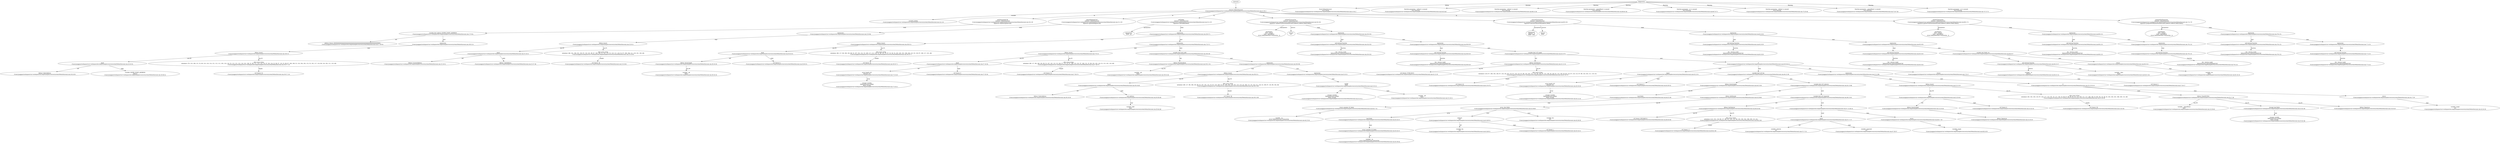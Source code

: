strict digraph "/Users/yangpan/workspace/rust-workspace/ola-lang/examples/source/system/DefaultAccount.ola" {
	contract [label="contract DefaultAccount\n/Users/yangpan/workspace/rust-workspace/ola-lang/examples/source/system/DefaultAccount.ola:4:1-81:2"]
	var [label="variable pubkey\n/Users/yangpan/workspace/rust-workspace/ola-lang/examples/source/system/DefaultAccount.ola:14:5-18"]
	onlyEntrypointCall [label="onlyEntrypointCall\ncontract: DefaultAccount\n/Users/yangpan/workspace/rust-workspace/ola-lang/examples/source/system/DefaultAccount.ola:16:5-28\nsignature onlyEntrypointCall()"]
	var_decl [label="variable decl address ENTRY_POINT_ADDRESS\n/Users/yangpan/workspace/rust-workspace/ola-lang/examples/source/system/DefaultAccount.ola:17:9-54"]
	address_literal [label="address literal: 0000000000000000000000000000000000000000000000000000000000008001\n/Users/yangpan/workspace/rust-workspace/ola-lang/examples/source/system/DefaultAccount.ola:17:39-54"]
	expr [label="expression\n/Users/yangpan/workspace/rust-workspace/ola-lang/examples/source/system/DefaultAccount.ola:18:9-115"]
	libfunc [label="libfunc Assert\n/Users/yangpan/workspace/rust-workspace/ola-lang/examples/source/system/DefaultAccount.ola:18:9-15"]
	equal [label="equal\n/Users/yangpan/workspace/rust-workspace/ola-lang/examples/source/system/DefaultAccount.ola:18:16-55"]
	libfunc_9 [label="libfunc CallerAddress\n/Users/yangpan/workspace/rust-workspace/ola-lang/examples/source/system/DefaultAccount.ola:18:16-30"]
	variable [label="variable: ENTRY_POINT_ADDRESS\naddress\n/Users/yangpan/workspace/rust-workspace/ola-lang/examples/source/system/DefaultAccount.ola:18:36-55"]
	alloc_array [label="alloc array string\ninitializer: [79, 110, 108, 121, 32, 69, 110, 116, 114, 121, 112, 111, 105, 110, 116, 32, 115, 121, 115, 116, 101, 109, 32, 99, 111, 110, 116, 114, 97, 99, 116, 32, 99, 97, 110, 32, 99, 97, 108, 108, 32, 116, 104, 105, 115, 32, 102, 117, 110, 99, 116, 105, 111, 110, 46]\n/Users/yangpan/workspace/rust-workspace/ola-lang/examples/source/system/DefaultAccount.ola:18:57-114"]
	number_literal [label="u32 literal: 55\n/Users/yangpan/workspace/rust-workspace/ola-lang/examples/source/system/DefaultAccount.ola:18:57-114"]
	ignoreDelegateCall [label="ignoreDelegateCall\ncontract: DefaultAccount\n/Users/yangpan/workspace/rust-workspace/ola-lang/examples/source/system/DefaultAccount.ola:21:5-28\nsignature ignoreDelegateCall()"]
	expr_14 [label="expression\n/Users/yangpan/workspace/rust-workspace/ola-lang/examples/source/system/DefaultAccount.ola:22:9-84"]
	libfunc_15 [label="libfunc Assert\n/Users/yangpan/workspace/rust-workspace/ola-lang/examples/source/system/DefaultAccount.ola:22:9-15"]
	equal_16 [label="equal\n/Users/yangpan/workspace/rust-workspace/ola-lang/examples/source/system/DefaultAccount.ola:22:16-51"]
	libfunc_17 [label="libfunc CurrentAddress\n/Users/yangpan/workspace/rust-workspace/ola-lang/examples/source/system/DefaultAccount.ola:22:16-31"]
	libfunc_18 [label="libfunc CodeAddress\n/Users/yangpan/workspace/rust-workspace/ola-lang/examples/source/system/DefaultAccount.ola:22:37-49"]
	alloc_array_19 [label="alloc array string\ninitializer: [68, 101, 108, 101, 103, 97, 116, 101, 99, 97, 108, 108, 32, 105, 115, 32, 110, 111, 116, 32, 97, 108, 108, 111, 119, 101, 100, 46]\n/Users/yangpan/workspace/rust-workspace/ola-lang/examples/source/system/DefaultAccount.ola:22:53-83"]
	number_literal_20 [label="u32 literal: 28\n/Users/yangpan/workspace/rust-workspace/ola-lang/examples/source/system/DefaultAccount.ola:22:53-83"]
	setPubkey [label="setPubkey\ncontract: DefaultAccount\n/Users/yangpan/workspace/rust-workspace/ola-lang/examples/source/system/DefaultAccount.ola:25:5-29\nsignature setPubkey(fields)"]
	parameters [label="parameters\nfields _pk"]
	expr_23 [label="expression\n/Users/yangpan/workspace/rust-workspace/ola-lang/examples/source/system/DefaultAccount.ola:26:9-72"]
	libfunc_24 [label="libfunc Assert\n/Users/yangpan/workspace/rust-workspace/ola-lang/examples/source/system/DefaultAccount.ola:26:9-15"]
	equal_25 [label="equal\n/Users/yangpan/workspace/rust-workspace/ola-lang/examples/source/system/DefaultAccount.ola:26:16-31"]
	libfunc_26 [label="libfunc ArrayLength\n/Users/yangpan/workspace/rust-workspace/ola-lang/examples/source/system/DefaultAccount.ola:26:16-26"]
	variable_27 [label="variable: _pk\nfields\n/Users/yangpan/workspace/rust-workspace/ola-lang/examples/source/system/DefaultAccount.ola:26:16-19"]
	number_literal_28 [label="u32 literal: 8\n/Users/yangpan/workspace/rust-workspace/ola-lang/examples/source/system/DefaultAccount.ola:26:30-31"]
	alloc_array_29 [label="alloc array string\ninitializer: [80, 117, 98, 108, 105, 99, 32, 107, 101, 121, 32, 109, 117, 115, 116, 32, 98, 101, 32, 97, 32, 56, 32, 102, 105, 101, 108, 100, 115, 32, 118, 97, 108, 117, 101, 46]\n/Users/yangpan/workspace/rust-workspace/ola-lang/examples/source/system/DefaultAccount.ola:26:33-71"]
	number_literal_30 [label="u32 literal: 36\n/Users/yangpan/workspace/rust-workspace/ola-lang/examples/source/system/DefaultAccount.ola:26:33-71"]
	expr_31 [label="expression\n/Users/yangpan/workspace/rust-workspace/ola-lang/examples/source/system/DefaultAccount.ola:27:9-71"]
	libfunc_32 [label="libfunc Assert\n/Users/yangpan/workspace/rust-workspace/ola-lang/examples/source/system/DefaultAccount.ola:27:9-15"]
	equal_33 [label="equal\n/Users/yangpan/workspace/rust-workspace/ola-lang/examples/source/system/DefaultAccount.ola:27:16-34"]
	array_length [label="array length u32\nelement u32\n/Users/yangpan/workspace/rust-workspace/ola-lang/examples/source/system/DefaultAccount.ola:27:23-29"]
	storage_var [label="storage variable\nDefaultAccount.pubkey\nfields storage\n/Users/yangpan/workspace/rust-workspace/ola-lang/examples/source/system/DefaultAccount.ola:27:16-22"]
	number_literal_36 [label="u32 literal: 0\n/Users/yangpan/workspace/rust-workspace/ola-lang/examples/source/system/DefaultAccount.ola:27:33-34"]
	alloc_array_37 [label="alloc array string\ninitializer: [80, 117, 98, 108, 105, 99, 32, 107, 101, 121, 32, 104, 97, 115, 32, 97, 108, 114, 101, 97, 100, 121, 32, 98, 101, 101, 110, 32, 115, 101, 116, 46]\n/Users/yangpan/workspace/rust-workspace/ola-lang/examples/source/system/DefaultAccount.ola:27:36-70"]
	number_literal_38 [label="u32 literal: 32\n/Users/yangpan/workspace/rust-workspace/ola-lang/examples/source/system/DefaultAccount.ola:27:36-70"]
	var_decl_39 [label="variable decl hash addr\n/Users/yangpan/workspace/rust-workspace/ola-lang/examples/source/system/DefaultAccount.ola:29:9-39"]
	libfunc_40 [label="libfunc PoseidonHash\n/Users/yangpan/workspace/rust-workspace/ola-lang/examples/source/system/DefaultAccount.ola:29:21-34"]
	variable_41 [label="variable: _pk\nfields\n/Users/yangpan/workspace/rust-workspace/ola-lang/examples/source/system/DefaultAccount.ola:29:35-38"]
	expr_42 [label="expression\n/Users/yangpan/workspace/rust-workspace/ola-lang/examples/source/system/DefaultAccount.ola:30:9-90"]
	libfunc_43 [label="libfunc Assert\n/Users/yangpan/workspace/rust-workspace/ola-lang/examples/source/system/DefaultAccount.ola:30:9-15"]
	equal_44 [label="equal\n/Users/yangpan/workspace/rust-workspace/ola-lang/examples/source/system/DefaultAccount.ola:30:16-49"]
	libfunc_45 [label="libfunc CallerAddress\n/Users/yangpan/workspace/rust-workspace/ola-lang/examples/source/system/DefaultAccount.ola:30:16-30"]
	cast [label="cast address\n/Users/yangpan/workspace/rust-workspace/ola-lang/examples/source/system/DefaultAccount.ola:30:36-49"]
	variable_47 [label="variable: addr\nhash\n/Users/yangpan/workspace/rust-workspace/ola-lang/examples/source/system/DefaultAccount.ola:30:44-48"]
	alloc_array_48 [label="alloc array string\ninitializer: [80, 117, 98, 108, 105, 99, 32, 107, 101, 121, 32, 97, 110, 100, 32, 97, 100, 100, 114, 101, 115, 115, 32, 100, 111, 32, 110, 111, 116, 32, 109, 97, 116, 99, 104, 46]\n/Users/yangpan/workspace/rust-workspace/ola-lang/examples/source/system/DefaultAccount.ola:30:51-89"]
	number_literal_49 [label="u32 literal: 36\n/Users/yangpan/workspace/rust-workspace/ola-lang/examples/source/system/DefaultAccount.ola:30:51-89"]
	expr_50 [label="expression\n/Users/yangpan/workspace/rust-workspace/ola-lang/examples/source/system/DefaultAccount.ola:31:9-21"]
	assign [label="assign\nfields\n/Users/yangpan/workspace/rust-workspace/ola-lang/examples/source/system/DefaultAccount.ola:31:9-15"]
	storage_var_52 [label="storage variable\nDefaultAccount.pubkey\nfields storage\n/Users/yangpan/workspace/rust-workspace/ola-lang/examples/source/system/DefaultAccount.ola:31:9-15"]
	variable_53 [label="variable: _pk\nfields\n/Users/yangpan/workspace/rust-workspace/ola-lang/examples/source/system/DefaultAccount.ola:31:18-21"]
	validateTransaction [label="validateTransaction\ncontract: DefaultAccount\n/Users/yangpan/workspace/rust-workspace/ola-lang/examples/source/system/DefaultAccount.ola:34:5-85\nsignature validateTransaction(hash,hash,(address,address,fields,fields))"]
	parameters_55 [label="parameters\nhash _txHash\nhash _signedHash\nstruct DefaultAccount.Transaction _tx"]
	returns [label="returns\nu32 "]
	expr_57 [label="expression\n/Users/yangpan/workspace/rust-workspace/ola-lang/examples/source/system/DefaultAccount.ola:35:9-29"]
	call_internal_function [label="call internal function\n/Users/yangpan/workspace/rust-workspace/ola-lang/examples/source/system/DefaultAccount.ola:35:9-29"]
	internal_function [label="fn()  returns (void)\nDefaultAccount.onlyEntrypointCall\n/Users/yangpan/workspace/rust-workspace/ola-lang/examples/source/system/DefaultAccount.ola:35:9-29"]
	expr_60 [label="expression\n/Users/yangpan/workspace/rust-workspace/ola-lang/examples/source/system/DefaultAccount.ola:36:9-29"]
	call_internal_function_61 [label="call internal function\n/Users/yangpan/workspace/rust-workspace/ola-lang/examples/source/system/DefaultAccount.ola:36:9-29"]
	internal_function_62 [label="fn()  returns (void)\nDefaultAccount.ignoreDelegateCall\n/Users/yangpan/workspace/rust-workspace/ola-lang/examples/source/system/DefaultAccount.ola:36:9-29"]
	var_decl_63 [label="variable decl u32 magic\n/Users/yangpan/workspace/rust-workspace/ola-lang/examples/source/system/DefaultAccount.ola:41:9-79"]
	libfunc_64 [label="libfunc GetSelector\n/Users/yangpan/workspace/rust-workspace/ola-lang/examples/source/system/DefaultAccount.ola:41:21-33"]
	number_literal_65 [label="u32 literal: 3738116221\n/Users/yangpan/workspace/rust-workspace/ola-lang/examples/source/system/DefaultAccount.ola:41:21-33"]
	alloc_array_66 [label="alloc array string\ninitializer: [118, 97, 108, 105, 100, 97, 116, 101, 84, 114, 97, 110, 115, 97, 99, 116, 105, 111, 110, 40, 104, 97, 115, 104, 44, 104, 97, 115, 104, 44, 84, 114, 97, 110, 115, 97, 99, 116, 105, 111, 110, 41]\n/Users/yangpan/workspace/rust-workspace/ola-lang/examples/source/system/DefaultAccount.ola:41:34-78"]
	number_literal_67 [label="u32 literal: 42\n/Users/yangpan/workspace/rust-workspace/ola-lang/examples/source/system/DefaultAccount.ola:41:34-78"]
	if [label="if\n/Users/yangpan/workspace/rust-workspace/ola-lang/examples/source/system/DefaultAccount.ola:43:9-56:10"]
	equal_69 [label="equal\n/Users/yangpan/workspace/rust-workspace/ola-lang/examples/source/system/DefaultAccount.ola:43:13-31"]
	array_length_70 [label="array length u32\nelement u32\n/Users/yangpan/workspace/rust-workspace/ola-lang/examples/source/system/DefaultAccount.ola:43:20-26"]
	storage_var_71 [label="storage variable\nDefaultAccount.pubkey\nfields storage\n/Users/yangpan/workspace/rust-workspace/ola-lang/examples/source/system/DefaultAccount.ola:43:13-19"]
	number_literal_72 [label="u32 literal: 0\n/Users/yangpan/workspace/rust-workspace/ola-lang/examples/source/system/DefaultAccount.ola:43:30-31"]
	var_decl_73 [label="variable decl u32 len\n/Users/yangpan/workspace/rust-workspace/ola-lang/examples/source/system/DefaultAccount.ola:44:13-38"]
	libfunc_74 [label="libfunc ArrayLength\n/Users/yangpan/workspace/rust-workspace/ola-lang/examples/source/system/DefaultAccount.ola:44:23-38"]
	load [label="load fields\n/Users/yangpan/workspace/rust-workspace/ola-lang/examples/source/system/DefaultAccount.ola:44:23-38"]
	structmember [label="struct_member #2 fields\n/Users/yangpan/workspace/rust-workspace/ola-lang/examples/source/system/DefaultAccount.ola:44:27-31"]
	variable_77 [label="variable: _tx\nstruct DefaultAccount.Transaction\n/Users/yangpan/workspace/rust-workspace/ola-lang/examples/source/system/DefaultAccount.ola:44:23-26"]
	var_decl_78 [label="variable decl u32 selector\n/Users/yangpan/workspace/rust-workspace/ola-lang/examples/source/system/DefaultAccount.ola:45:13-68"]
	libfunc_79 [label="libfunc AbiDecode\n/Users/yangpan/workspace/rust-workspace/ola-lang/examples/source/system/DefaultAccount.ola:45:28-68"]
	array_slice [label="array_slice fields\n/Users/yangpan/workspace/rust-workspace/ola-lang/examples/source/system/DefaultAccount.ola:45:39-60"]
	load_81 [label="load fields\n/Users/yangpan/workspace/rust-workspace/ola-lang/examples/source/system/DefaultAccount.ola:45:43-47"]
	structmember_82 [label="struct_member #2 fields\n/Users/yangpan/workspace/rust-workspace/ola-lang/examples/source/system/DefaultAccount.ola:45:43-47"]
	variable_83 [label="variable: _tx\nstruct DefaultAccount.Transaction\n/Users/yangpan/workspace/rust-workspace/ola-lang/examples/source/system/DefaultAccount.ola:45:39-42"]
	subtract [label="subtract\nu32\n/Users/yangpan/workspace/rust-workspace/ola-lang/examples/source/system/DefaultAccount.ola:45:48-55"]
	variable_85 [label="variable: len\nu32\n/Users/yangpan/workspace/rust-workspace/ola-lang/examples/source/system/DefaultAccount.ola:45:48-51"]
	number_literal_86 [label="u32 literal: 1\n/Users/yangpan/workspace/rust-workspace/ola-lang/examples/source/system/DefaultAccount.ola:45:54-55"]
	variable_87 [label="variable: len\nu32\n/Users/yangpan/workspace/rust-workspace/ola-lang/examples/source/system/DefaultAccount.ola:45:56-59"]
	var_decl_88 [label="variable decl u32 expected\n/Users/yangpan/workspace/rust-workspace/ola-lang/examples/source/system/DefaultAccount.ola:46:13-61"]
	libfunc_89 [label="libfunc GetSelector\n/Users/yangpan/workspace/rust-workspace/ola-lang/examples/source/system/DefaultAccount.ola:46:28-40"]
	number_literal_90 [label="u32 literal: 3925046215\n/Users/yangpan/workspace/rust-workspace/ola-lang/examples/source/system/DefaultAccount.ola:46:28-40"]
	alloc_array_91 [label="alloc array string\ninitializer: [115, 101, 116, 80, 117, 98, 107, 101, 121, 40, 102, 105, 101, 108, 100, 115, 41]\n/Users/yangpan/workspace/rust-workspace/ola-lang/examples/source/system/DefaultAccount.ola:46:41-60"]
	number_literal_92 [label="u32 literal: 17\n/Users/yangpan/workspace/rust-workspace/ola-lang/examples/source/system/DefaultAccount.ola:46:41-60"]
	if_93 [label="if\n/Users/yangpan/workspace/rust-workspace/ola-lang/examples/source/system/DefaultAccount.ola:47:13-49:14"]
	equal_94 [label="equal\n/Users/yangpan/workspace/rust-workspace/ola-lang/examples/source/system/DefaultAccount.ola:47:17-37"]
	variable_95 [label="variable: selector\nu32\n/Users/yangpan/workspace/rust-workspace/ola-lang/examples/source/system/DefaultAccount.ola:47:17-25"]
	variable_96 [label="variable: expected\nu32\n/Users/yangpan/workspace/rust-workspace/ola-lang/examples/source/system/DefaultAccount.ola:47:29-37"]
	return [label="return\n/Users/yangpan/workspace/rust-workspace/ola-lang/examples/source/system/DefaultAccount.ola:48:17-29"]
	variable_98 [label="variable: magic\nu32\n/Users/yangpan/workspace/rust-workspace/ola-lang/examples/source/system/DefaultAccount.ola:48:24-29"]
	expr_99 [label="expression\n/Users/yangpan/workspace/rust-workspace/ola-lang/examples/source/system/DefaultAccount.ola:52:13-86"]
	libfunc_100 [label="libfunc Assert\n/Users/yangpan/workspace/rust-workspace/ola-lang/examples/source/system/DefaultAccount.ola:52:13-19"]
	equal_101 [label="equal\n/Users/yangpan/workspace/rust-workspace/ola-lang/examples/source/system/DefaultAccount.ola:52:20-43"]
	libfunc_102 [label="libfunc ArrayLength\n/Users/yangpan/workspace/rust-workspace/ola-lang/examples/source/system/DefaultAccount.ola:52:20-38"]
	libfunc_103 [label="libfunc Signature\n/Users/yangpan/workspace/rust-workspace/ola-lang/examples/source/system/DefaultAccount.ola:52:20-29"]
	number_literal_104 [label="u32 literal: 8\n/Users/yangpan/workspace/rust-workspace/ola-lang/examples/source/system/DefaultAccount.ola:52:42-43"]
	alloc_array_105 [label="alloc array string\ninitializer: [83, 105, 103, 110, 97, 116, 117, 114, 101, 32, 111, 102, 32, 69, 67, 68, 83, 65, 32, 115, 104, 111, 117, 108, 100, 32, 98, 101, 32, 56, 32, 102, 105, 101, 108, 100, 115, 46]\n/Users/yangpan/workspace/rust-workspace/ola-lang/examples/source/system/DefaultAccount.ola:52:45-85"]
	number_literal_106 [label="u32 literal: 38\n/Users/yangpan/workspace/rust-workspace/ola-lang/examples/source/system/DefaultAccount.ola:52:45-85"]
	if_107 [label="if\n/Users/yangpan/workspace/rust-workspace/ola-lang/examples/source/system/DefaultAccount.ola:53:13-55:14"]
	libfunc_108 [label="libfunc CheckECDSA\n/Users/yangpan/workspace/rust-workspace/ola-lang/examples/source/system/DefaultAccount.ola:53:17-28"]
	variable_109 [label="variable: _signedHash\nhash\n/Users/yangpan/workspace/rust-workspace/ola-lang/examples/source/system/DefaultAccount.ola:53:29-40"]
	storage_load [label="storage load fields\n/Users/yangpan/workspace/rust-workspace/ola-lang/examples/source/system/DefaultAccount.ola:53:42-48"]
	storage_var_111 [label="storage variable\nDefaultAccount.pubkey\nfields storage\n/Users/yangpan/workspace/rust-workspace/ola-lang/examples/source/system/DefaultAccount.ola:53:42-48"]
	libfunc_112 [label="libfunc Signature\n/Users/yangpan/workspace/rust-workspace/ola-lang/examples/source/system/DefaultAccount.ola:53:50-59"]
	return_113 [label="return\n/Users/yangpan/workspace/rust-workspace/ola-lang/examples/source/system/DefaultAccount.ola:54:17-29"]
	variable_114 [label="variable: magic\nu32\n/Users/yangpan/workspace/rust-workspace/ola-lang/examples/source/system/DefaultAccount.ola:54:24-29"]
	return_115 [label="return\n/Users/yangpan/workspace/rust-workspace/ola-lang/examples/source/system/DefaultAccount.ola:57:9-17"]
	number_literal_116 [label="u32 literal: 0\n/Users/yangpan/workspace/rust-workspace/ola-lang/examples/source/system/DefaultAccount.ola:57:16-17"]
	executeTransaction [label="executeTransaction\ncontract: DefaultAccount\n/Users/yangpan/workspace/rust-workspace/ola-lang/examples/source/system/DefaultAccount.ola:60:5-65\nsignature executeTransaction(address,fields)"]
	parameters_118 [label="parameters\naddress _to\nfields _data"]
	returns_119 [label="returns\nfields "]
	expr_120 [label="expression\n/Users/yangpan/workspace/rust-workspace/ola-lang/examples/source/system/DefaultAccount.ola:61:9-29"]
	call_internal_function_121 [label="call internal function\n/Users/yangpan/workspace/rust-workspace/ola-lang/examples/source/system/DefaultAccount.ola:61:9-29"]
	internal_function_122 [label="fn()  returns (void)\nDefaultAccount.onlyEntrypointCall\n/Users/yangpan/workspace/rust-workspace/ola-lang/examples/source/system/DefaultAccount.ola:61:9-29"]
	expr_123 [label="expression\n/Users/yangpan/workspace/rust-workspace/ola-lang/examples/source/system/DefaultAccount.ola:62:9-29"]
	call_internal_function_124 [label="call internal function\n/Users/yangpan/workspace/rust-workspace/ola-lang/examples/source/system/DefaultAccount.ola:62:9-29"]
	internal_function_125 [label="fn()  returns (void)\nDefaultAccount.ignoreDelegateCall\n/Users/yangpan/workspace/rust-workspace/ola-lang/examples/source/system/DefaultAccount.ola:62:9-29"]
	var_decl_126 [label="variable decl fields res\n/Users/yangpan/workspace/rust-workspace/ola-lang/examples/source/system/DefaultAccount.ola:64:9-37"]
	call_external_function [label="call external function\n/Users/yangpan/workspace/rust-workspace/ola-lang/examples/source/system/DefaultAccount.ola:64:22-37"]
	variable_128 [label="variable: _to\naddress\n/Users/yangpan/workspace/rust-workspace/ola-lang/examples/source/system/DefaultAccount.ola:64:22-25"]
	variable_129 [label="variable: _data\nfields\n/Users/yangpan/workspace/rust-workspace/ola-lang/examples/source/system/DefaultAccount.ola:64:31-36"]
	return_130 [label="return\n/Users/yangpan/workspace/rust-workspace/ola-lang/examples/source/system/DefaultAccount.ola:65:9-19"]
	variable_131 [label="variable: res\nfields\n/Users/yangpan/workspace/rust-workspace/ola-lang/examples/source/system/DefaultAccount.ola:65:16-19"]
	payForTransaction [label="payForTransaction\ncontract: DefaultAccount\n/Users/yangpan/workspace/rust-workspace/ola-lang/examples/source/system/DefaultAccount.ola:68:5-74\nsignature payForTransaction(hash,hash,(address,address,fields,fields))"]
	parameters_133 [label="parameters\nhash _txHash\nhash _signedHash\nstruct DefaultAccount.Transaction _tx"]
	expr_134 [label="expression\n/Users/yangpan/workspace/rust-workspace/ola-lang/examples/source/system/DefaultAccount.ola:69:5-25"]
	call_internal_function_135 [label="call internal function\n/Users/yangpan/workspace/rust-workspace/ola-lang/examples/source/system/DefaultAccount.ola:69:5-25"]
	internal_function_136 [label="fn()  returns (void)\nDefaultAccount.onlyEntrypointCall\n/Users/yangpan/workspace/rust-workspace/ola-lang/examples/source/system/DefaultAccount.ola:69:5-25"]
	expr_137 [label="expression\n/Users/yangpan/workspace/rust-workspace/ola-lang/examples/source/system/DefaultAccount.ola:70:5-25"]
	call_internal_function_138 [label="call internal function\n/Users/yangpan/workspace/rust-workspace/ola-lang/examples/source/system/DefaultAccount.ola:70:5-25"]
	internal_function_139 [label="fn()  returns (void)\nDefaultAccount.ignoreDelegateCall\n/Users/yangpan/workspace/rust-workspace/ola-lang/examples/source/system/DefaultAccount.ola:70:5-25"]
	prepareForPaymaster [label="prepareForPaymaster\ncontract: DefaultAccount\n/Users/yangpan/workspace/rust-workspace/ola-lang/examples/source/system/DefaultAccount.ola:75:5-76\nsignature prepareForPaymaster(hash,hash,(address,address,fields,fields))"]
	parameters_141 [label="parameters\nhash _txHash\nhash _signedHash\nstruct DefaultAccount.Transaction _tx"]
	expr_142 [label="expression\n/Users/yangpan/workspace/rust-workspace/ola-lang/examples/source/system/DefaultAccount.ola:76:5-25"]
	call_internal_function_143 [label="call internal function\n/Users/yangpan/workspace/rust-workspace/ola-lang/examples/source/system/DefaultAccount.ola:76:5-25"]
	internal_function_144 [label="fn()  returns (void)\nDefaultAccount.onlyEntrypointCall\n/Users/yangpan/workspace/rust-workspace/ola-lang/examples/source/system/DefaultAccount.ola:76:5-25"]
	expr_145 [label="expression\n/Users/yangpan/workspace/rust-workspace/ola-lang/examples/source/system/DefaultAccount.ola:77:5-25"]
	call_internal_function_146 [label="call internal function\n/Users/yangpan/workspace/rust-workspace/ola-lang/examples/source/system/DefaultAccount.ola:77:5-25"]
	internal_function_147 [label="fn()  returns (void)\nDefaultAccount.ignoreDelegateCall\n/Users/yangpan/workspace/rust-workspace/ola-lang/examples/source/system/DefaultAccount.ola:77:5-25"]
	diagnostic [label="found DefaultAccount \nlevel Debug\n/Users/yangpan/workspace/rust-workspace/ola-lang/examples/source/system/DefaultAccount.ola:4:1-81:2"]
	diagnostic_150 [label="function parameter '_txHash' is unused\nlevel Warning\n/Users/yangpan/workspace/rust-workspace/ola-lang/examples/source/system/DefaultAccount.ola:34:33-40"]
	diagnostic_151 [label="function parameter '_txHash' is unused\nlevel Warning\n/Users/yangpan/workspace/rust-workspace/ola-lang/examples/source/system/DefaultAccount.ola:68:31-38"]
	diagnostic_152 [label="function parameter '_signedHash' is unused\nlevel Warning\n/Users/yangpan/workspace/rust-workspace/ola-lang/examples/source/system/DefaultAccount.ola:68:45-56"]
	diagnostic_153 [label="function parameter '_tx' is unused\nlevel Warning\n/Users/yangpan/workspace/rust-workspace/ola-lang/examples/source/system/DefaultAccount.ola:68:70-73"]
	diagnostic_154 [label="function parameter '_txHash' is unused\nlevel Warning\n/Users/yangpan/workspace/rust-workspace/ola-lang/examples/source/system/DefaultAccount.ola:75:33-40"]
	diagnostic_155 [label="function parameter '_signedHash' is unused\nlevel Warning\n/Users/yangpan/workspace/rust-workspace/ola-lang/examples/source/system/DefaultAccount.ola:75:47-58"]
	diagnostic_156 [label="function parameter '_tx' is unused\nlevel Warning\n/Users/yangpan/workspace/rust-workspace/ola-lang/examples/source/system/DefaultAccount.ola:75:72-75"]
	contracts -> contract
	contract -> var [label="variable"]
	contract -> onlyEntrypointCall [label="fn"]
	onlyEntrypointCall -> var_decl [label="body"]
	var_decl -> address_literal [label="init"]
	var_decl -> expr [label="next"]
	expr -> libfunc [label="expr"]
	libfunc -> equal [label="arg #0"]
	equal -> libfunc_9 [label="left"]
	equal -> variable [label="right"]
	libfunc -> alloc_array [label="arg #1"]
	alloc_array -> number_literal [label="length"]
	contract -> ignoreDelegateCall [label="fn"]
	ignoreDelegateCall -> expr_14 [label="body"]
	expr_14 -> libfunc_15 [label="expr"]
	libfunc_15 -> equal_16 [label="arg #0"]
	equal_16 -> libfunc_17 [label="left"]
	equal_16 -> libfunc_18 [label="right"]
	libfunc_15 -> alloc_array_19 [label="arg #1"]
	alloc_array_19 -> number_literal_20 [label="length"]
	contract -> setPubkey [label="fn"]
	setPubkey -> parameters [label="parameters"]
	setPubkey -> expr_23 [label="body"]
	expr_23 -> libfunc_24 [label="expr"]
	libfunc_24 -> equal_25 [label="arg #0"]
	equal_25 -> libfunc_26 [label="left"]
	libfunc_26 -> variable_27 [label="arg #0"]
	equal_25 -> number_literal_28 [label="right"]
	libfunc_24 -> alloc_array_29 [label="arg #1"]
	alloc_array_29 -> number_literal_30 [label="length"]
	expr_23 -> expr_31 [label="next"]
	expr_31 -> libfunc_32 [label="expr"]
	libfunc_32 -> equal_33 [label="arg #0"]
	equal_33 -> array_length [label="left"]
	array_length -> storage_var [label="array"]
	equal_33 -> number_literal_36 [label="right"]
	libfunc_32 -> alloc_array_37 [label="arg #1"]
	alloc_array_37 -> number_literal_38 [label="length"]
	expr_31 -> var_decl_39 [label="next"]
	var_decl_39 -> libfunc_40 [label="init"]
	libfunc_40 -> variable_41 [label="arg #0"]
	var_decl_39 -> expr_42 [label="next"]
	expr_42 -> libfunc_43 [label="expr"]
	libfunc_43 -> equal_44 [label="arg #0"]
	equal_44 -> libfunc_45 [label="left"]
	equal_44 -> cast [label="right"]
	cast -> variable_47 [label="expr"]
	libfunc_43 -> alloc_array_48 [label="arg #1"]
	alloc_array_48 -> number_literal_49 [label="length"]
	expr_42 -> expr_50 [label="next"]
	expr_50 -> assign [label="expr"]
	assign -> storage_var_52 [label="left"]
	assign -> variable_53 [label="right"]
	contract -> validateTransaction [label="fn"]
	validateTransaction -> parameters_55 [label="parameters"]
	validateTransaction -> returns [label="returns"]
	validateTransaction -> expr_57 [label="body"]
	expr_57 -> call_internal_function [label="expr"]
	call_internal_function -> internal_function [label="function"]
	expr_57 -> expr_60 [label="next"]
	expr_60 -> call_internal_function_61 [label="expr"]
	call_internal_function_61 -> internal_function_62 [label="function"]
	expr_60 -> var_decl_63 [label="next"]
	var_decl_63 -> libfunc_64 [label="init"]
	libfunc_64 -> number_literal_65 [label="arg #0"]
	libfunc_64 -> alloc_array_66 [label="arg #1"]
	alloc_array_66 -> number_literal_67 [label="length"]
	var_decl_63 -> if [label="next"]
	if -> equal_69 [label="cond"]
	equal_69 -> array_length_70 [label="left"]
	array_length_70 -> storage_var_71 [label="array"]
	equal_69 -> number_literal_72 [label="right"]
	if -> var_decl_73 [label="then"]
	var_decl_73 -> libfunc_74 [label="init"]
	libfunc_74 -> load [label="arg #0"]
	load -> structmember [label="expr"]
	structmember -> variable_77 [label="var"]
	var_decl_73 -> var_decl_78 [label="next"]
	var_decl_78 -> libfunc_79 [label="init"]
	libfunc_79 -> array_slice [label="arg #0"]
	array_slice -> load_81 [label="array"]
	load_81 -> structmember_82 [label="expr"]
	structmember_82 -> variable_83 [label="var"]
	array_slice -> subtract [label="start"]
	subtract -> variable_85 [label="left"]
	subtract -> number_literal_86 [label="right"]
	array_slice -> variable_87 [label="start"]
	var_decl_78 -> var_decl_88 [label="next"]
	var_decl_88 -> libfunc_89 [label="init"]
	libfunc_89 -> number_literal_90 [label="arg #0"]
	libfunc_89 -> alloc_array_91 [label="arg #1"]
	alloc_array_91 -> number_literal_92 [label="length"]
	var_decl_88 -> if_93 [label="next"]
	if_93 -> equal_94 [label="cond"]
	equal_94 -> variable_95 [label="left"]
	equal_94 -> variable_96 [label="right"]
	if_93 -> return [label="then"]
	return -> variable_98 [label="expr"]
	if -> expr_99 [label="else"]
	expr_99 -> libfunc_100 [label="expr"]
	libfunc_100 -> equal_101 [label="arg #0"]
	equal_101 -> libfunc_102 [label="left"]
	libfunc_102 -> libfunc_103 [label="arg #0"]
	equal_101 -> number_literal_104 [label="right"]
	libfunc_100 -> alloc_array_105 [label="arg #1"]
	alloc_array_105 -> number_literal_106 [label="length"]
	expr_99 -> if_107 [label="next"]
	if_107 -> libfunc_108 [label="cond"]
	libfunc_108 -> variable_109 [label="arg #0"]
	libfunc_108 -> storage_load [label="arg #1"]
	storage_load -> storage_var_111 [label="expr"]
	libfunc_108 -> libfunc_112 [label="arg #2"]
	if_107 -> return_113 [label="then"]
	return_113 -> variable_114 [label="expr"]
	if -> return_115 [label="next"]
	return_115 -> number_literal_116 [label="expr"]
	contract -> executeTransaction [label="fn"]
	executeTransaction -> parameters_118 [label="parameters"]
	executeTransaction -> returns_119 [label="returns"]
	executeTransaction -> expr_120 [label="body"]
	expr_120 -> call_internal_function_121 [label="expr"]
	call_internal_function_121 -> internal_function_122 [label="function"]
	expr_120 -> expr_123 [label="next"]
	expr_123 -> call_internal_function_124 [label="expr"]
	call_internal_function_124 -> internal_function_125 [label="function"]
	expr_123 -> var_decl_126 [label="next"]
	var_decl_126 -> call_external_function [label="init"]
	call_external_function -> variable_128 [label="address"]
	call_external_function -> variable_129 [label="args"]
	var_decl_126 -> return_130 [label="next"]
	return_130 -> variable_131 [label="expr"]
	contract -> payForTransaction [label="fn"]
	payForTransaction -> parameters_133 [label="parameters"]
	payForTransaction -> expr_134 [label="body"]
	expr_134 -> call_internal_function_135 [label="expr"]
	call_internal_function_135 -> internal_function_136 [label="function"]
	expr_134 -> expr_137 [label="next"]
	expr_137 -> call_internal_function_138 [label="expr"]
	call_internal_function_138 -> internal_function_139 [label="function"]
	contract -> prepareForPaymaster [label="fn"]
	prepareForPaymaster -> parameters_141 [label="parameters"]
	prepareForPaymaster -> expr_142 [label="body"]
	expr_142 -> call_internal_function_143 [label="expr"]
	call_internal_function_143 -> internal_function_144 [label="function"]
	expr_142 -> expr_145 [label="next"]
	expr_145 -> call_internal_function_146 [label="expr"]
	call_internal_function_146 -> internal_function_147 [label="function"]
	diagnostics -> diagnostic [label="Debug"]
	diagnostics -> diagnostic_150 [label="Warning"]
	diagnostics -> diagnostic_151 [label="Warning"]
	diagnostics -> diagnostic_152 [label="Warning"]
	diagnostics -> diagnostic_153 [label="Warning"]
	diagnostics -> diagnostic_154 [label="Warning"]
	diagnostics -> diagnostic_155 [label="Warning"]
	diagnostics -> diagnostic_156 [label="Warning"]
}
